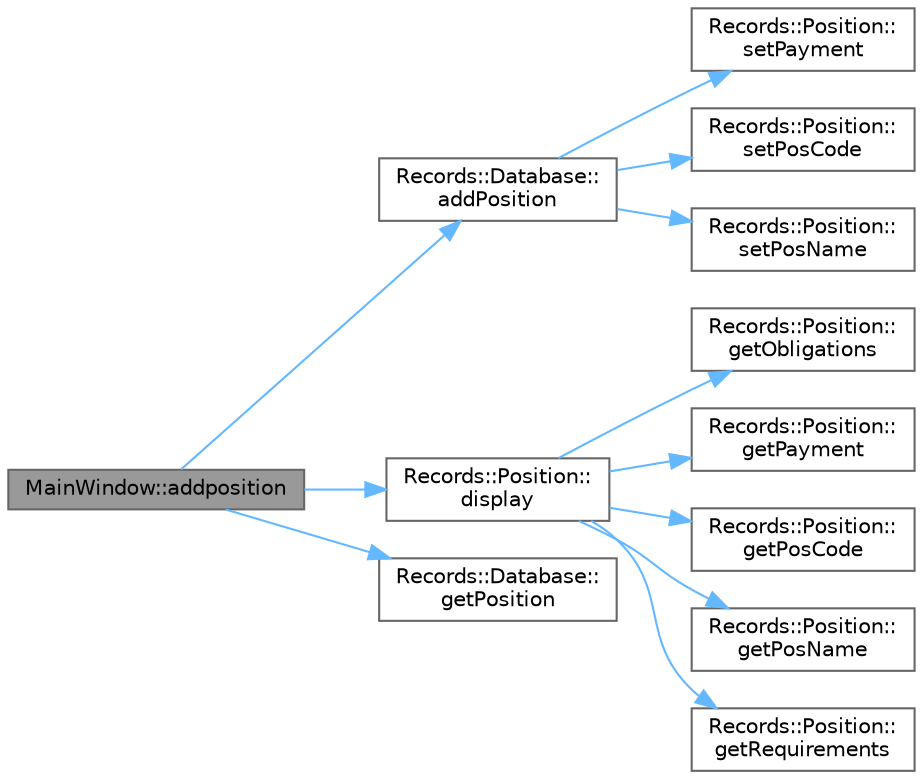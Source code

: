 digraph "MainWindow::addposition"
{
 // LATEX_PDF_SIZE
  bgcolor="transparent";
  edge [fontname=Helvetica,fontsize=10,labelfontname=Helvetica,labelfontsize=10];
  node [fontname=Helvetica,fontsize=10,shape=box,height=0.2,width=0.4];
  rankdir="LR";
  Node1 [id="Node000001",label="MainWindow::addposition",height=0.2,width=0.4,color="gray40", fillcolor="grey60", style="filled", fontcolor="black",tooltip="Додає нову посаду до бази даних."];
  Node1 -> Node2 [id="edge1_Node000001_Node000002",color="steelblue1",style="solid",tooltip=" "];
  Node2 [id="Node000002",label="Records::Database::\laddPosition",height=0.2,width=0.4,color="grey40", fillcolor="white", style="filled",URL="$class_records_1_1_database.html#a8d935d65037594d637af6599114c0b10",tooltip="Додає нову позицію до бази даних."];
  Node2 -> Node3 [id="edge2_Node000002_Node000003",color="steelblue1",style="solid",tooltip=" "];
  Node3 [id="Node000003",label="Records::Position::\lsetPayment",height=0.2,width=0.4,color="grey40", fillcolor="white", style="filled",URL="$class_records_1_1_position.html#a01f07c08ea8e259b43e7e397e22005bf",tooltip="Встановлює розмір оплати посади."];
  Node2 -> Node4 [id="edge3_Node000002_Node000004",color="steelblue1",style="solid",tooltip=" "];
  Node4 [id="Node000004",label="Records::Position::\lsetPosCode",height=0.2,width=0.4,color="grey40", fillcolor="white", style="filled",URL="$class_records_1_1_position.html#a373768fe7da410f54692150d50ee25e8",tooltip="Встановлює код посади."];
  Node2 -> Node5 [id="edge4_Node000002_Node000005",color="steelblue1",style="solid",tooltip=" "];
  Node5 [id="Node000005",label="Records::Position::\lsetPosName",height=0.2,width=0.4,color="grey40", fillcolor="white", style="filled",URL="$class_records_1_1_position.html#a03fcaf21b2f03f9efe3b474d296a3c97",tooltip="Встановлює назву посади."];
  Node1 -> Node6 [id="edge5_Node000001_Node000006",color="steelblue1",style="solid",tooltip=" "];
  Node6 [id="Node000006",label="Records::Position::\ldisplay",height=0.2,width=0.4,color="grey40", fillcolor="white", style="filled",URL="$class_records_1_1_position.html#a09d42dda0774f46ac4608bdd78156dbf",tooltip="Повертає інформацію про посаду у вигляді рядка."];
  Node6 -> Node7 [id="edge6_Node000006_Node000007",color="steelblue1",style="solid",tooltip=" "];
  Node7 [id="Node000007",label="Records::Position::\lgetObligations",height=0.2,width=0.4,color="grey40", fillcolor="white", style="filled",URL="$class_records_1_1_position.html#a8bcb6d2358f742585ff5c99632a1a1a8",tooltip="Отримує перелік обов'язків посади."];
  Node6 -> Node8 [id="edge7_Node000006_Node000008",color="steelblue1",style="solid",tooltip=" "];
  Node8 [id="Node000008",label="Records::Position::\lgetPayment",height=0.2,width=0.4,color="grey40", fillcolor="white", style="filled",URL="$class_records_1_1_position.html#a84ac4ad4564bfe1b48a8832c86194b64",tooltip="Отримує розмір оплати посади."];
  Node6 -> Node9 [id="edge8_Node000006_Node000009",color="steelblue1",style="solid",tooltip=" "];
  Node9 [id="Node000009",label="Records::Position::\lgetPosCode",height=0.2,width=0.4,color="grey40", fillcolor="white", style="filled",URL="$class_records_1_1_position.html#abdc7ede8cb1e3f3bb8d35a9cd52feb63",tooltip="Отримує код посади."];
  Node6 -> Node10 [id="edge9_Node000006_Node000010",color="steelblue1",style="solid",tooltip=" "];
  Node10 [id="Node000010",label="Records::Position::\lgetPosName",height=0.2,width=0.4,color="grey40", fillcolor="white", style="filled",URL="$class_records_1_1_position.html#a5b55980f578df55bff0b44784284d5e9",tooltip="Отримує назву посади."];
  Node6 -> Node11 [id="edge10_Node000006_Node000011",color="steelblue1",style="solid",tooltip=" "];
  Node11 [id="Node000011",label="Records::Position::\lgetRequirements",height=0.2,width=0.4,color="grey40", fillcolor="white", style="filled",URL="$class_records_1_1_position.html#a65aa655e30f8a6b219e4b83911d104ee",tooltip="Отримує перелік вимог до посади."];
  Node1 -> Node12 [id="edge11_Node000001_Node000012",color="steelblue1",style="solid",tooltip=" "];
  Node12 [id="Node000012",label="Records::Database::\lgetPosition",height=0.2,width=0.4,color="grey40", fillcolor="white", style="filled",URL="$class_records_1_1_database.html#a5d7fbb41a1e45c903e3d326201d7cee3",tooltip="Отримує позицію за кодом з бази даних."];
}
